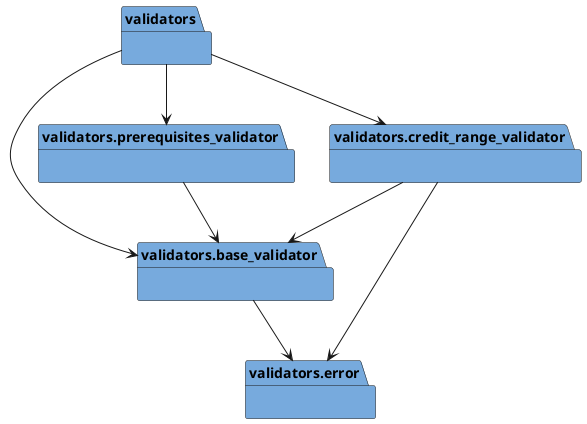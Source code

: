 @startuml packages
set namespaceSeparator none
package "validators" as validators #77AADD {
}
package "validators.base_validator" as validators.base_validator #77AADD {
}
package "validators.credit_range_validator" as validators.credit_range_validator #77AADD {
}
package "validators.error" as validators.error #77AADD {
}
package "validators.prerequisites_validator" as validators.prerequisites_validator #77AADD {
}
validators --> validators.base_validator
validators --> validators.credit_range_validator
validators --> validators.prerequisites_validator
validators.base_validator --> validators.error
validators.credit_range_validator --> validators.base_validator
validators.credit_range_validator --> validators.error
validators.prerequisites_validator --> validators.base_validator
@enduml

